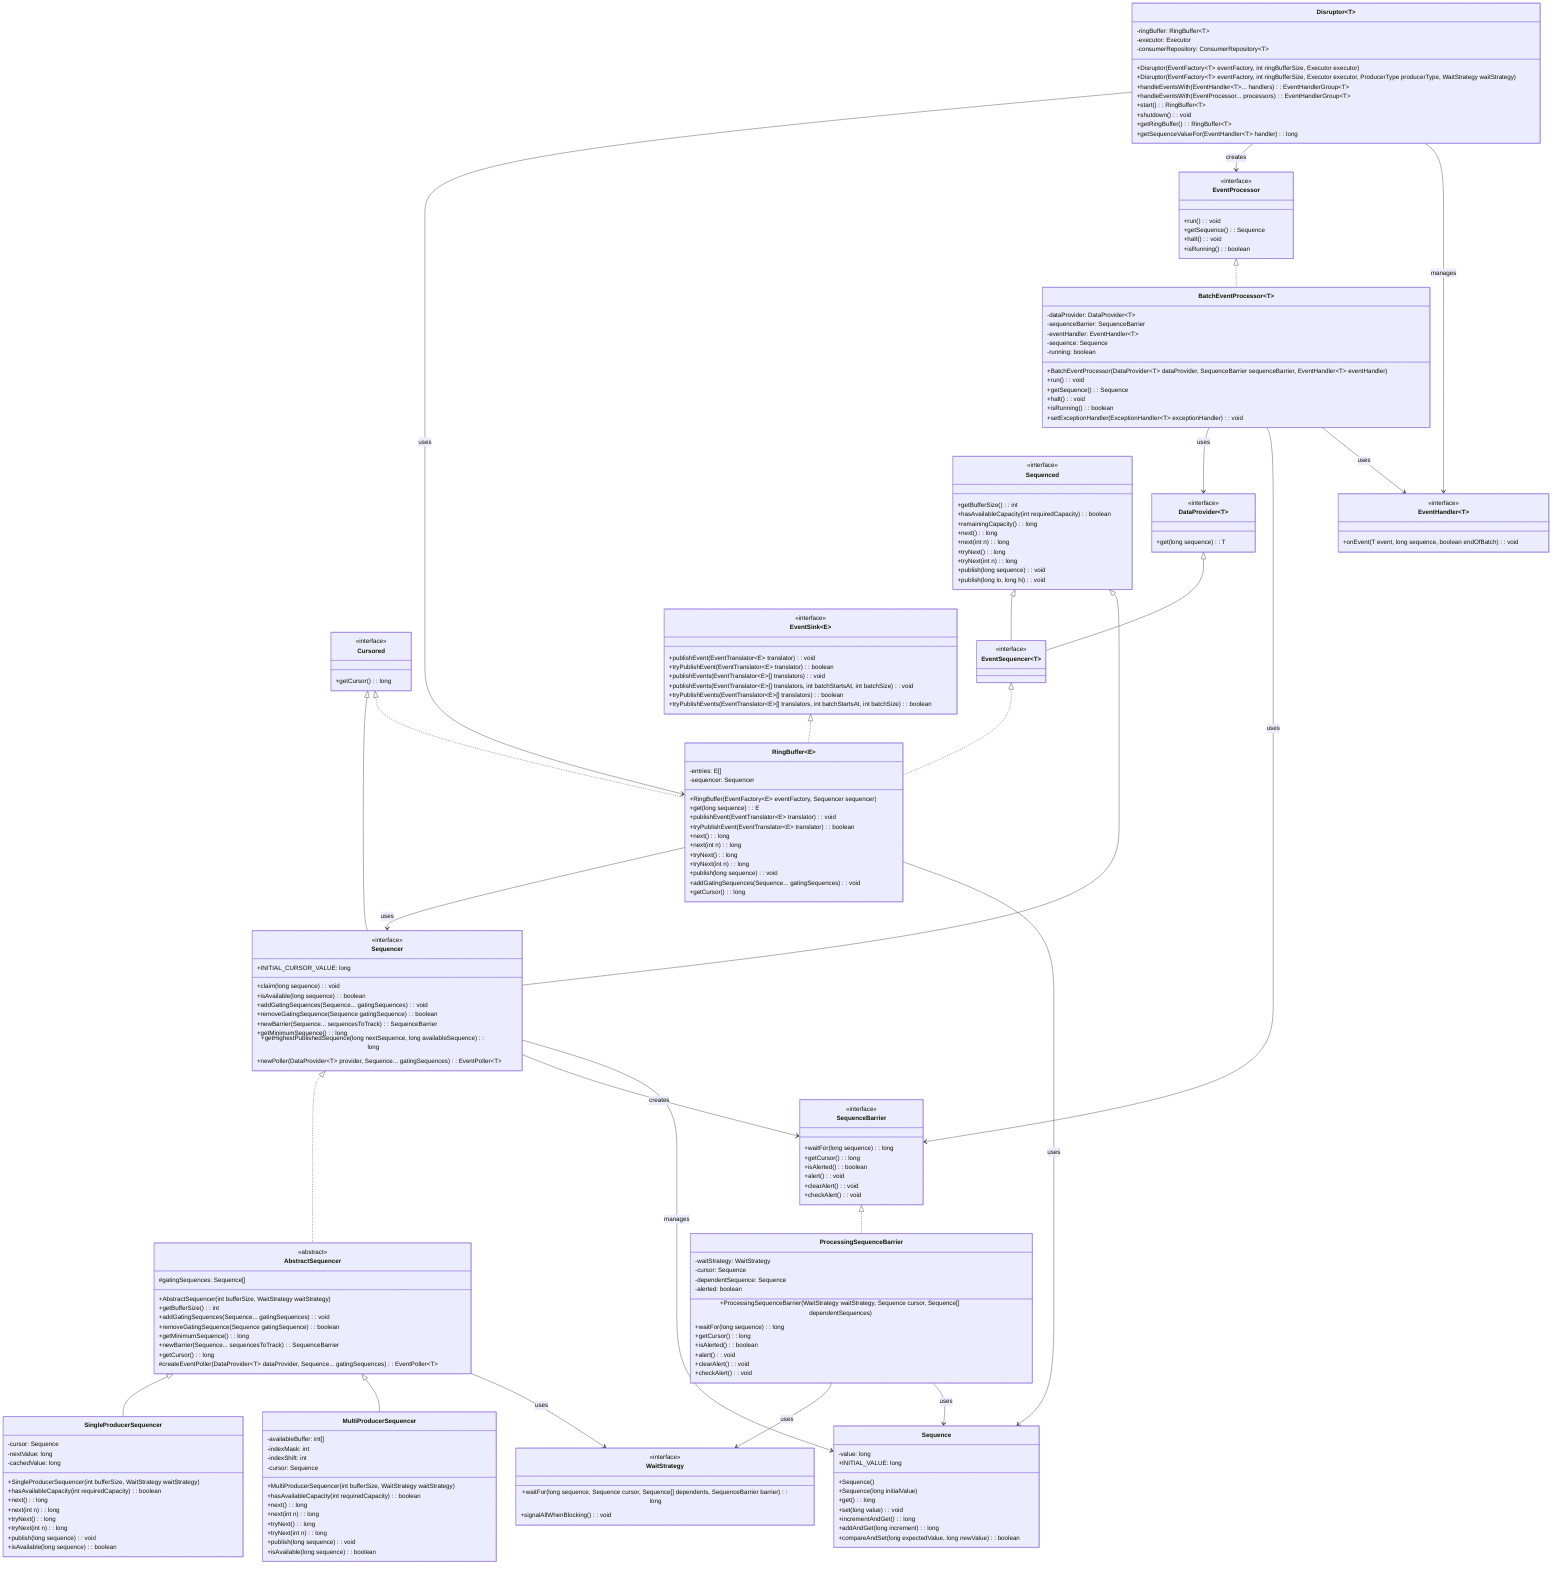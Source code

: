 classDiagram
    %% Interfaces cơ bản
    class DataProvider~T~ {
        <<interface>>
        +get(long sequence): T
    }
    
    class Cursored {
        <<interface>>
        +getCursor(): long
    }
    
    class Sequenced {
        <<interface>>
        +getBufferSize(): int
        +hasAvailableCapacity(int requiredCapacity): boolean
        +remainingCapacity(): long
        +next(): long
        +next(int n): long
        +tryNext(): long
        +tryNext(int n): long
        +publish(long sequence): void
        +publish(long lo, long hi): void
    }
    
    class EventSequencer~T~ {
        <<interface>>
    }
    
    class Sequencer {
        <<interface>>
        +INITIAL_CURSOR_VALUE: long
        +claim(long sequence): void
        +isAvailable(long sequence): boolean
        +addGatingSequences(Sequence... gatingSequences): void
        +removeGatingSequence(Sequence gatingSequence): boolean
        +newBarrier(Sequence... sequencesToTrack): SequenceBarrier
        +getMinimumSequence(): long
        +getHighestPublishedSequence(long nextSequence, long availableSequence): long
        +newPoller(DataProvider~T~ provider, Sequence... gatingSequences): EventPoller~T~
    }
    
    class EventSink~E~ {
        <<interface>>
        +publishEvent(EventTranslator~E~ translator): void
        +tryPublishEvent(EventTranslator~E~ translator): boolean
        +publishEvents(EventTranslator~E~[] translators): void
        +publishEvents(EventTranslator~E~[] translators, int batchStartsAt, int batchSize): void
        +tryPublishEvents(EventTranslator~E~[] translators): boolean
        +tryPublishEvents(EventTranslator~E~[] translators, int batchStartsAt, int batchSize): boolean
    }
    
    class EventProcessor {
        <<interface>>
        +run(): void
        +getSequence(): Sequence
        +halt(): void
        +isRunning(): boolean
    }
    
    class EventHandler~T~ {
        <<interface>>
        +onEvent(T event, long sequence, boolean endOfBatch): void
    }
    
    class WaitStrategy {
        <<interface>>
        +waitFor(long sequence, Sequence cursor, Sequence[] dependents, SequenceBarrier barrier): long
        +signalAllWhenBlocking(): void
    }
    
    class SequenceBarrier {
        <<interface>>
        +waitFor(long sequence): long
        +getCursor(): long
        +isAlerted(): boolean
        +alert(): void
        +clearAlert(): void
        +checkAlert(): void
    }
    
    %% Abstract classes
    class AbstractSequencer {
        <<abstract>>
        #gatingSequences: Sequence[]
        +AbstractSequencer(int bufferSize, WaitStrategy waitStrategy)
        +getBufferSize(): int
        +addGatingSequences(Sequence... gatingSequences): void
        +removeGatingSequence(Sequence gatingSequence): boolean
        +getMinimumSequence(): long
        +newBarrier(Sequence... sequencesToTrack): SequenceBarrier
        +getCursor(): long
        #createEventPoller(DataProvider~T~ dataProvider, Sequence... gatingSequences): EventPoller~T~
    }
    
    %% Concrete classes
    class SingleProducerSequencer {
        -cursor: Sequence
        -nextValue: long
        -cachedValue: long
        +SingleProducerSequencer(int bufferSize, WaitStrategy waitStrategy)
        +hasAvailableCapacity(int requiredCapacity): boolean
        +next(): long
        +next(int n): long
        +tryNext(): long
        +tryNext(int n): long
        +publish(long sequence): void
        +isAvailable(long sequence): boolean
    }
    
    class MultiProducerSequencer {
        -availableBuffer: int[]
        -indexMask: int
        -indexShift: int
        -cursor: Sequence
        +MultiProducerSequencer(int bufferSize, WaitStrategy waitStrategy)
        +hasAvailableCapacity(int requiredCapacity): boolean
        +next(): long
        +next(int n): long
        +tryNext(): long
        +tryNext(int n): long
        +publish(long sequence): void
        +isAvailable(long sequence): boolean
    }
    
    class RingBuffer~E~ {
        -entries: E[]
        -sequencer: Sequencer
        +RingBuffer(EventFactory~E~ eventFactory, Sequencer sequencer)
        +get(long sequence): E
        +publishEvent(EventTranslator~E~ translator): void
        +tryPublishEvent(EventTranslator~E~ translator): boolean
        +next(): long
        +next(int n): long
        +tryNext(): long
        +tryNext(int n): long
        +publish(long sequence): void
        +addGatingSequences(Sequence... gatingSequences): void
        +getCursor(): long
    }
    
    class BatchEventProcessor~T~ {
        -dataProvider: DataProvider~T~
        -sequenceBarrier: SequenceBarrier
        -eventHandler: EventHandler~T~
        -sequence: Sequence
        -running: boolean
        +BatchEventProcessor(DataProvider~T~ dataProvider, SequenceBarrier sequenceBarrier, EventHandler~T~ eventHandler)
        +run(): void
        +getSequence(): Sequence
        +halt(): void
        +isRunning(): boolean
        +setExceptionHandler(ExceptionHandler~T~ exceptionHandler): void
    }
    
    class ProcessingSequenceBarrier {
        -waitStrategy: WaitStrategy
        -cursor: Sequence
        -dependentSequence: Sequence
        -alerted: boolean
        +ProcessingSequenceBarrier(WaitStrategy waitStrategy, Sequence cursor, Sequence[] dependentSequences)
        +waitFor(long sequence): long
        +getCursor(): long
        +isAlerted(): boolean
        +alert(): void
        +clearAlert(): void
        +checkAlert(): void
    }
    
    class Disruptor~T~ {
        -ringBuffer: RingBuffer~T~
        -executor: Executor
        -consumerRepository: ConsumerRepository~T~
        +Disruptor(EventFactory~T~ eventFactory, int ringBufferSize, Executor executor)
        +Disruptor(EventFactory~T~ eventFactory, int ringBufferSize, Executor executor, ProducerType producerType, WaitStrategy waitStrategy)
        +handleEventsWith(EventHandler~T~... handlers): EventHandlerGroup~T~
        +handleEventsWith(EventProcessor... processors): EventHandlerGroup~T~
        +start(): RingBuffer~T~
        +shutdown(): void
        +getRingBuffer(): RingBuffer~T~
        +getSequenceValueFor(EventHandler~T~ handler): long
    }
    
    class Sequence {
        -value: long
        +INITIAL_VALUE: long
        +Sequence()
        +Sequence(long initialValue)
        +get(): long
        +set(long value): void
        +incrementAndGet(): long
        +addAndGet(long increment): long
        +compareAndSet(long expectedValue, long newValue): boolean
    }
    
    %% Mối quan hệ giữa các interface
    DataProvider <|-- EventSequencer
    Sequenced <|-- EventSequencer
    Cursored <|-- Sequencer
    Sequenced <|-- Sequencer
    
    %% Mối quan hệ triển khai
    EventSequencer <|.. RingBuffer
    EventSink <|.. RingBuffer
    Cursored <|.. RingBuffer
    
    Sequencer <|.. AbstractSequencer
    AbstractSequencer <|-- SingleProducerSequencer
    AbstractSequencer <|-- MultiProducerSequencer
    
    EventProcessor <|.. BatchEventProcessor
    SequenceBarrier <|.. ProcessingSequenceBarrier
    
    %% Mối quan hệ sử dụng
    RingBuffer --> Sequencer : uses
    RingBuffer --> Sequence : uses
    BatchEventProcessor --> DataProvider : uses
    BatchEventProcessor --> SequenceBarrier : uses
    BatchEventProcessor --> EventHandler : uses
    ProcessingSequenceBarrier --> WaitStrategy : uses
    ProcessingSequenceBarrier --> Sequence : uses
    Disruptor --> RingBuffer : uses
    Disruptor --> EventProcessor : creates
    Disruptor --> EventHandler : manages
    Sequencer --> SequenceBarrier : creates
    Sequencer --> Sequence : manages
    AbstractSequencer --> WaitStrategy : uses